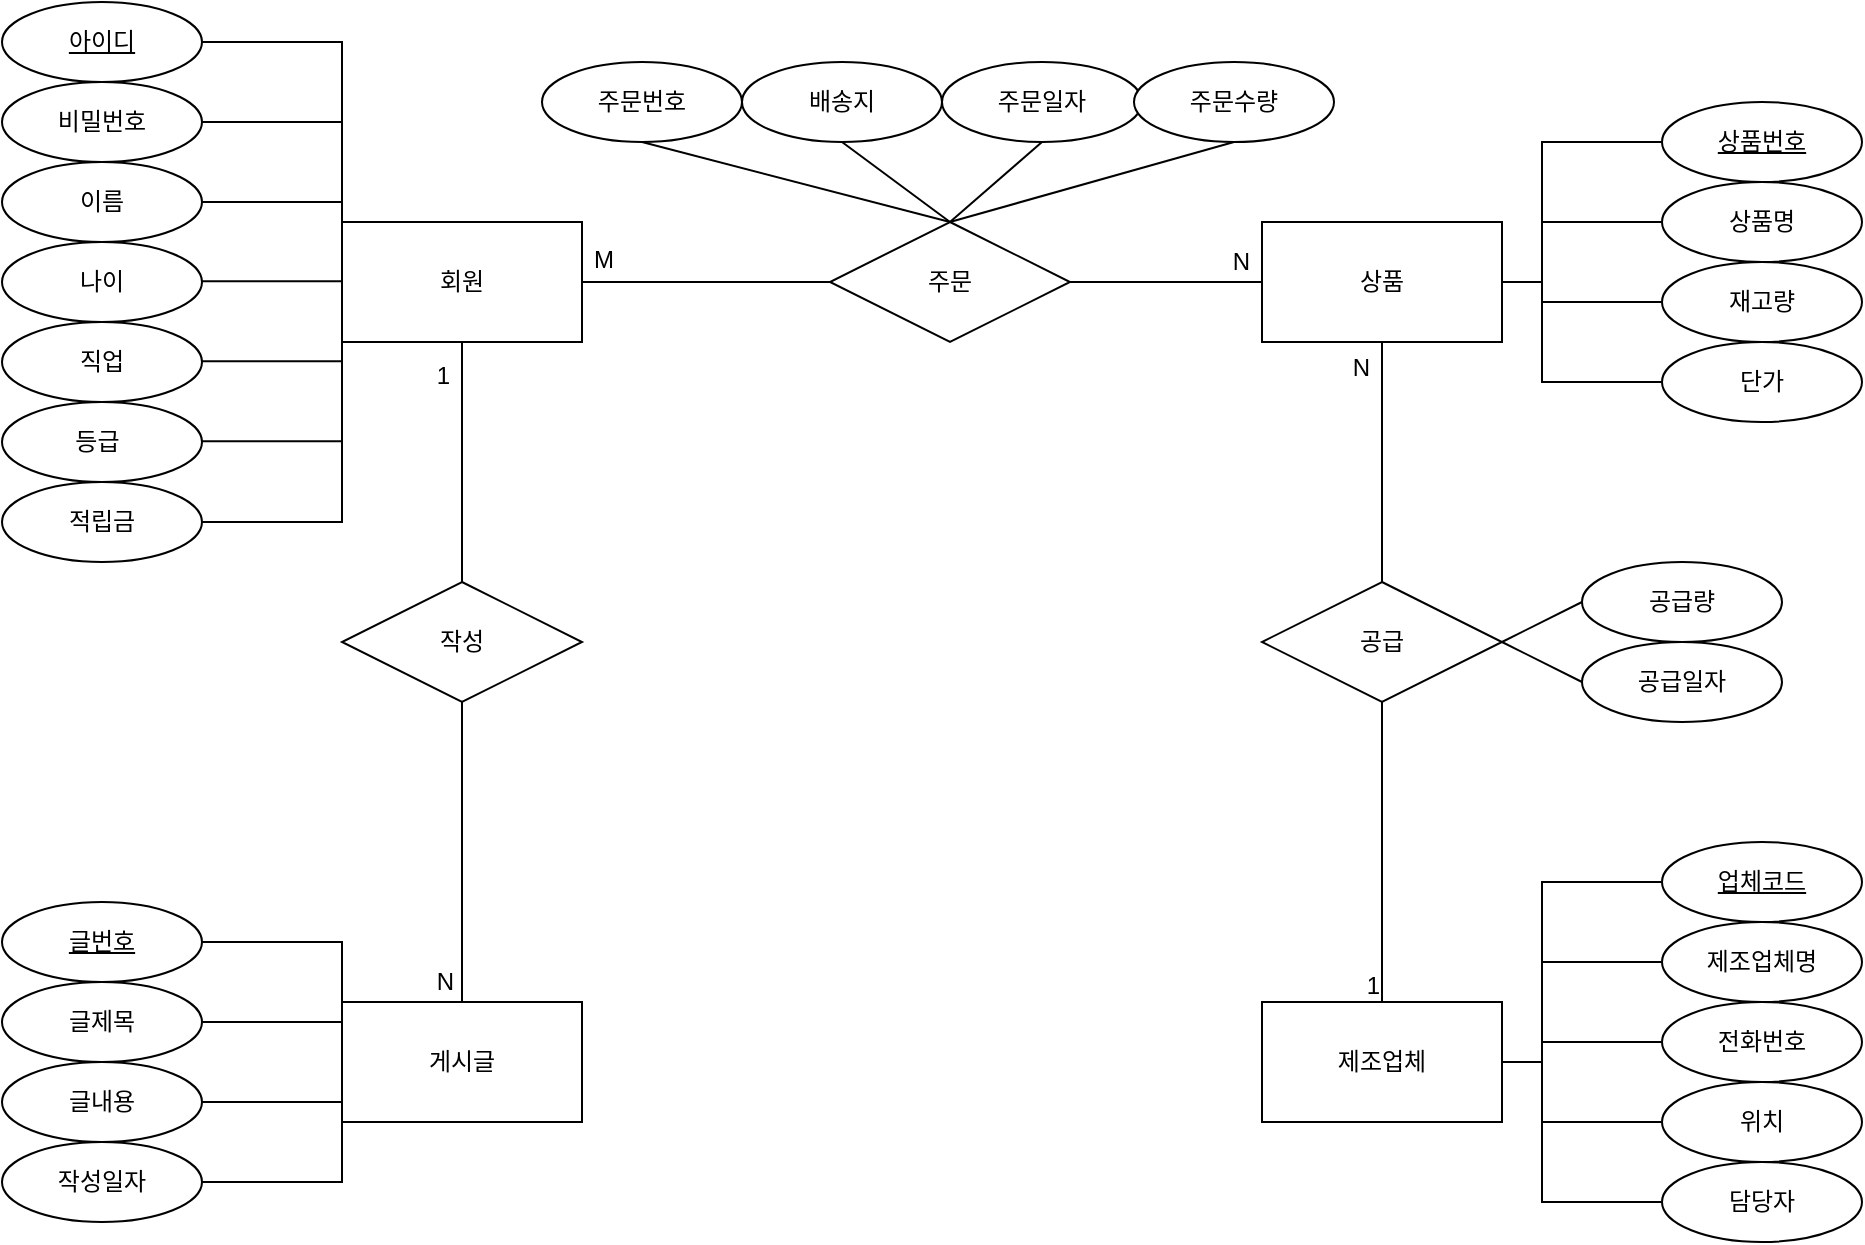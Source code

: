 <mxfile version="23.0.2" type="github" pages="3">
  <diagram name="ERD" id="HfNXO7sj9IUsSprqC-8Q">
    <mxGraphModel dx="1707" dy="783" grid="1" gridSize="10" guides="1" tooltips="1" connect="1" arrows="1" fold="1" page="1" pageScale="1" pageWidth="827" pageHeight="1169" math="0" shadow="0">
      <root>
        <mxCell id="0" />
        <mxCell id="1" parent="0" />
        <mxCell id="GrIlEz0bEKMMuvdNnELx-37" value="제조업체" style="rounded=0;whiteSpace=wrap;html=1;" vertex="1" parent="1">
          <mxGeometry x="520" y="590" width="120" height="60" as="geometry" />
        </mxCell>
        <mxCell id="GrIlEz0bEKMMuvdNnELx-38" value="업체코드" style="ellipse;whiteSpace=wrap;html=1;align=center;fontStyle=4;" vertex="1" parent="1">
          <mxGeometry x="720" y="510" width="100" height="40" as="geometry" />
        </mxCell>
        <mxCell id="GrIlEz0bEKMMuvdNnELx-39" value="전화번호" style="ellipse;whiteSpace=wrap;html=1;align=center;" vertex="1" parent="1">
          <mxGeometry x="720" y="590" width="100" height="40" as="geometry" />
        </mxCell>
        <mxCell id="GrIlEz0bEKMMuvdNnELx-40" value="위치" style="ellipse;whiteSpace=wrap;html=1;align=center;" vertex="1" parent="1">
          <mxGeometry x="720" y="630" width="100" height="40" as="geometry" />
        </mxCell>
        <mxCell id="GrIlEz0bEKMMuvdNnELx-41" value="담당자" style="ellipse;whiteSpace=wrap;html=1;align=center;" vertex="1" parent="1">
          <mxGeometry x="720" y="670" width="100" height="40" as="geometry" />
        </mxCell>
        <mxCell id="GrIlEz0bEKMMuvdNnELx-42" value="" style="endArrow=none;html=1;rounded=0;entryX=1;entryY=0.5;entryDx=0;entryDy=0;exitX=0;exitY=0.5;exitDx=0;exitDy=0;" edge="1" parent="1" source="GrIlEz0bEKMMuvdNnELx-38" target="GrIlEz0bEKMMuvdNnELx-37">
          <mxGeometry relative="1" as="geometry">
            <mxPoint x="390" y="630" as="sourcePoint" />
            <mxPoint x="550" y="630" as="targetPoint" />
            <Array as="points">
              <mxPoint x="660" y="530" />
              <mxPoint x="660" y="620" />
            </Array>
          </mxGeometry>
        </mxCell>
        <mxCell id="GrIlEz0bEKMMuvdNnELx-43" value="" style="endArrow=none;html=1;rounded=0;entryX=1;entryY=0.5;entryDx=0;entryDy=0;exitX=0;exitY=0.5;exitDx=0;exitDy=0;" edge="1" parent="1" target="GrIlEz0bEKMMuvdNnELx-37">
          <mxGeometry relative="1" as="geometry">
            <mxPoint x="720" y="570" as="sourcePoint" />
            <mxPoint x="640" y="600" as="targetPoint" />
            <Array as="points">
              <mxPoint x="660" y="570" />
              <mxPoint x="660" y="620" />
            </Array>
          </mxGeometry>
        </mxCell>
        <mxCell id="GrIlEz0bEKMMuvdNnELx-44" value="" style="endArrow=none;html=1;rounded=0;entryX=1;entryY=0.5;entryDx=0;entryDy=0;exitX=0;exitY=0.5;exitDx=0;exitDy=0;" edge="1" parent="1" source="GrIlEz0bEKMMuvdNnELx-40" target="GrIlEz0bEKMMuvdNnELx-37">
          <mxGeometry relative="1" as="geometry">
            <mxPoint x="730" y="620" as="sourcePoint" />
            <mxPoint x="650" y="650" as="targetPoint" />
            <Array as="points">
              <mxPoint x="710" y="650" />
              <mxPoint x="660" y="650" />
              <mxPoint x="660" y="620" />
            </Array>
          </mxGeometry>
        </mxCell>
        <mxCell id="GrIlEz0bEKMMuvdNnELx-46" value="게시글" style="rounded=0;whiteSpace=wrap;html=1;" vertex="1" parent="1">
          <mxGeometry x="60" y="590" width="120" height="60" as="geometry" />
        </mxCell>
        <mxCell id="GrIlEz0bEKMMuvdNnELx-47" value="글번호" style="ellipse;whiteSpace=wrap;html=1;align=center;fontStyle=4;" vertex="1" parent="1">
          <mxGeometry x="-110" y="540" width="100" height="40" as="geometry" />
        </mxCell>
        <mxCell id="GrIlEz0bEKMMuvdNnELx-48" value="글제목" style="ellipse;whiteSpace=wrap;html=1;align=center;" vertex="1" parent="1">
          <mxGeometry x="-110" y="580" width="100" height="40" as="geometry" />
        </mxCell>
        <mxCell id="GrIlEz0bEKMMuvdNnELx-49" value="글내용" style="ellipse;whiteSpace=wrap;html=1;align=center;" vertex="1" parent="1">
          <mxGeometry x="-110" y="620" width="100" height="40" as="geometry" />
        </mxCell>
        <mxCell id="GrIlEz0bEKMMuvdNnELx-50" value="작성일자" style="ellipse;whiteSpace=wrap;html=1;align=center;" vertex="1" parent="1">
          <mxGeometry x="-110" y="660" width="100" height="40" as="geometry" />
        </mxCell>
        <mxCell id="GrIlEz0bEKMMuvdNnELx-55" value="" style="endArrow=none;html=1;rounded=0;entryX=0;entryY=0.5;entryDx=0;entryDy=0;" edge="1" parent="1" target="GrIlEz0bEKMMuvdNnELx-46">
          <mxGeometry relative="1" as="geometry">
            <mxPoint x="-10" y="560" as="sourcePoint" />
            <mxPoint x="150" y="560" as="targetPoint" />
            <Array as="points">
              <mxPoint x="60" y="560" />
            </Array>
          </mxGeometry>
        </mxCell>
        <mxCell id="GrIlEz0bEKMMuvdNnELx-56" value="" style="line;strokeWidth=1;rotatable=0;dashed=0;labelPosition=right;align=left;verticalAlign=middle;spacingTop=0;spacingLeft=6;points=[];portConstraint=eastwest;" vertex="1" parent="1">
          <mxGeometry x="-10" y="595" width="70" height="10" as="geometry" />
        </mxCell>
        <mxCell id="GrIlEz0bEKMMuvdNnELx-58" value="" style="endArrow=none;html=1;rounded=0;exitX=1;exitY=0.5;exitDx=0;exitDy=0;" edge="1" parent="1" source="GrIlEz0bEKMMuvdNnELx-49">
          <mxGeometry relative="1" as="geometry">
            <mxPoint x="370" y="500" as="sourcePoint" />
            <mxPoint x="60" y="640" as="targetPoint" />
          </mxGeometry>
        </mxCell>
        <mxCell id="GrIlEz0bEKMMuvdNnELx-59" value="" style="endArrow=none;html=1;rounded=0;entryX=0;entryY=0.5;entryDx=0;entryDy=0;" edge="1" parent="1" target="GrIlEz0bEKMMuvdNnELx-46">
          <mxGeometry relative="1" as="geometry">
            <mxPoint x="-10" y="680" as="sourcePoint" />
            <mxPoint x="60" y="740" as="targetPoint" />
            <Array as="points">
              <mxPoint x="60" y="680" />
            </Array>
          </mxGeometry>
        </mxCell>
        <mxCell id="GrIlEz0bEKMMuvdNnELx-60" value="제조업체명" style="ellipse;whiteSpace=wrap;html=1;align=center;" vertex="1" parent="1">
          <mxGeometry x="720" y="550" width="100" height="40" as="geometry" />
        </mxCell>
        <mxCell id="GrIlEz0bEKMMuvdNnELx-62" value="" style="endArrow=none;html=1;rounded=0;exitX=0;exitY=0.5;exitDx=0;exitDy=0;" edge="1" parent="1" source="GrIlEz0bEKMMuvdNnELx-41">
          <mxGeometry relative="1" as="geometry">
            <mxPoint x="730" y="540" as="sourcePoint" />
            <mxPoint x="660" y="650" as="targetPoint" />
            <Array as="points">
              <mxPoint x="660" y="690" />
              <mxPoint x="660" y="680" />
              <mxPoint x="660" y="650" />
            </Array>
          </mxGeometry>
        </mxCell>
        <mxCell id="GrIlEz0bEKMMuvdNnELx-63" value="" style="endArrow=none;html=1;rounded=0;" edge="1" parent="1">
          <mxGeometry relative="1" as="geometry">
            <mxPoint x="660" y="610" as="sourcePoint" />
            <mxPoint x="720" y="610" as="targetPoint" />
          </mxGeometry>
        </mxCell>
        <mxCell id="GrIlEz0bEKMMuvdNnELx-69" value="공급" style="shape=rhombus;perimeter=rhombusPerimeter;whiteSpace=wrap;html=1;align=center;container=0;" vertex="1" parent="1">
          <mxGeometry x="520" y="380" width="120" height="60" as="geometry" />
        </mxCell>
        <mxCell id="GrIlEz0bEKMMuvdNnELx-70" value="" style="endArrow=none;html=1;rounded=0;entryX=0.5;entryY=1;entryDx=0;entryDy=0;exitX=0.5;exitY=0;exitDx=0;exitDy=0;" edge="1" parent="1" source="GrIlEz0bEKMMuvdNnELx-69" target="GrIlEz0bEKMMuvdNnELx-2">
          <mxGeometry relative="1" as="geometry">
            <mxPoint x="550" y="320" as="sourcePoint" />
            <mxPoint x="520" y="410" as="targetPoint" />
          </mxGeometry>
        </mxCell>
        <mxCell id="GrIlEz0bEKMMuvdNnELx-71" value="N" style="resizable=0;html=1;whiteSpace=wrap;align=right;verticalAlign=bottom;" connectable="0" vertex="1" parent="GrIlEz0bEKMMuvdNnELx-70">
          <mxGeometry x="1" relative="1" as="geometry">
            <mxPoint x="-5" y="21" as="offset" />
          </mxGeometry>
        </mxCell>
        <mxCell id="GrIlEz0bEKMMuvdNnELx-72" value="" style="endArrow=none;html=1;rounded=0;entryX=0.5;entryY=0;entryDx=0;entryDy=0;exitX=0.5;exitY=1;exitDx=0;exitDy=0;" edge="1" parent="1" source="GrIlEz0bEKMMuvdNnELx-69" target="GrIlEz0bEKMMuvdNnELx-37">
          <mxGeometry relative="1" as="geometry">
            <mxPoint x="580" y="470" as="sourcePoint" />
            <mxPoint x="580" y="510" as="targetPoint" />
          </mxGeometry>
        </mxCell>
        <mxCell id="GrIlEz0bEKMMuvdNnELx-73" value="1" style="resizable=0;html=1;whiteSpace=wrap;align=right;verticalAlign=bottom;" connectable="0" vertex="1" parent="GrIlEz0bEKMMuvdNnELx-72">
          <mxGeometry x="1" relative="1" as="geometry" />
        </mxCell>
        <mxCell id="GrIlEz0bEKMMuvdNnELx-76" value="" style="endArrow=none;html=1;rounded=0;entryX=0;entryY=0.5;entryDx=0;entryDy=0;exitX=1;exitY=0.5;exitDx=0;exitDy=0;" edge="1" parent="1" source="GrIlEz0bEKMMuvdNnELx-69" target="GrIlEz0bEKMMuvdNnELx-74">
          <mxGeometry relative="1" as="geometry">
            <mxPoint x="350" y="330" as="sourcePoint" />
            <mxPoint x="510" y="330" as="targetPoint" />
          </mxGeometry>
        </mxCell>
        <mxCell id="GrIlEz0bEKMMuvdNnELx-77" value="" style="endArrow=none;html=1;rounded=0;entryX=0;entryY=0.5;entryDx=0;entryDy=0;exitX=1;exitY=0.5;exitDx=0;exitDy=0;" edge="1" parent="1" source="GrIlEz0bEKMMuvdNnELx-69" target="GrIlEz0bEKMMuvdNnELx-75">
          <mxGeometry relative="1" as="geometry">
            <mxPoint x="640" y="380" as="sourcePoint" />
            <mxPoint x="680" y="370" as="targetPoint" />
          </mxGeometry>
        </mxCell>
        <mxCell id="GrIlEz0bEKMMuvdNnELx-1" value="회원" style="rounded=0;whiteSpace=wrap;html=1;" vertex="1" parent="1">
          <mxGeometry x="60" y="200" width="120" height="60" as="geometry" />
        </mxCell>
        <mxCell id="GrIlEz0bEKMMuvdNnELx-2" value="상품" style="rounded=0;whiteSpace=wrap;html=1;" vertex="1" parent="1">
          <mxGeometry x="520" y="200" width="120" height="60" as="geometry" />
        </mxCell>
        <mxCell id="GrIlEz0bEKMMuvdNnELx-4" value="비밀번호" style="ellipse;whiteSpace=wrap;html=1;align=center;" vertex="1" parent="1">
          <mxGeometry x="-110" y="130" width="100" height="40" as="geometry" />
        </mxCell>
        <mxCell id="GrIlEz0bEKMMuvdNnELx-7" value="아이디" style="ellipse;whiteSpace=wrap;html=1;align=center;fontStyle=4;" vertex="1" parent="1">
          <mxGeometry x="-110" y="90" width="100" height="40" as="geometry" />
        </mxCell>
        <mxCell id="GrIlEz0bEKMMuvdNnELx-8" value="이름" style="ellipse;whiteSpace=wrap;html=1;align=center;" vertex="1" parent="1">
          <mxGeometry x="-110" y="170" width="100" height="40" as="geometry" />
        </mxCell>
        <mxCell id="GrIlEz0bEKMMuvdNnELx-9" value="직업" style="ellipse;whiteSpace=wrap;html=1;align=center;" vertex="1" parent="1">
          <mxGeometry x="-110" y="250" width="100" height="40" as="geometry" />
        </mxCell>
        <mxCell id="GrIlEz0bEKMMuvdNnELx-10" value="나이" style="ellipse;whiteSpace=wrap;html=1;align=center;" vertex="1" parent="1">
          <mxGeometry x="-110" y="210" width="100" height="40" as="geometry" />
        </mxCell>
        <mxCell id="GrIlEz0bEKMMuvdNnELx-11" value="등급&lt;span style=&quot;white-space: pre;&quot;&gt;&#x9;&lt;/span&gt;" style="ellipse;whiteSpace=wrap;html=1;align=center;" vertex="1" parent="1">
          <mxGeometry x="-110" y="290" width="100" height="40" as="geometry" />
        </mxCell>
        <mxCell id="GrIlEz0bEKMMuvdNnELx-12" value="적립금" style="ellipse;whiteSpace=wrap;html=1;align=center;" vertex="1" parent="1">
          <mxGeometry x="-110" y="330" width="100" height="40" as="geometry" />
        </mxCell>
        <mxCell id="GrIlEz0bEKMMuvdNnELx-13" value="상품번호" style="ellipse;whiteSpace=wrap;html=1;align=center;fontStyle=4;" vertex="1" parent="1">
          <mxGeometry x="720" y="140" width="100" height="40" as="geometry" />
        </mxCell>
        <mxCell id="GrIlEz0bEKMMuvdNnELx-14" value="상품명" style="ellipse;whiteSpace=wrap;html=1;align=center;" vertex="1" parent="1">
          <mxGeometry x="720" y="180" width="100" height="40" as="geometry" />
        </mxCell>
        <mxCell id="GrIlEz0bEKMMuvdNnELx-15" value="재고량" style="ellipse;whiteSpace=wrap;html=1;align=center;" vertex="1" parent="1">
          <mxGeometry x="720" y="220" width="100" height="40" as="geometry" />
        </mxCell>
        <mxCell id="GrIlEz0bEKMMuvdNnELx-16" value="단가" style="ellipse;whiteSpace=wrap;html=1;align=center;" vertex="1" parent="1">
          <mxGeometry x="720" y="260" width="100" height="40" as="geometry" />
        </mxCell>
        <mxCell id="GrIlEz0bEKMMuvdNnELx-18" value="" style="endArrow=none;html=1;rounded=0;entryX=1;entryY=0.5;entryDx=0;entryDy=0;exitX=0;exitY=0.5;exitDx=0;exitDy=0;" edge="1" parent="1" source="GrIlEz0bEKMMuvdNnELx-13" target="GrIlEz0bEKMMuvdNnELx-2">
          <mxGeometry relative="1" as="geometry">
            <mxPoint x="390" y="220" as="sourcePoint" />
            <mxPoint x="550" y="220" as="targetPoint" />
            <Array as="points">
              <mxPoint x="660" y="160" />
              <mxPoint x="660" y="230" />
            </Array>
          </mxGeometry>
        </mxCell>
        <mxCell id="GrIlEz0bEKMMuvdNnELx-19" value="" style="endArrow=none;html=1;rounded=0;entryX=1;entryY=0.5;entryDx=0;entryDy=0;exitX=0;exitY=0.5;exitDx=0;exitDy=0;" edge="1" parent="1" source="GrIlEz0bEKMMuvdNnELx-14" target="GrIlEz0bEKMMuvdNnELx-2">
          <mxGeometry relative="1" as="geometry">
            <mxPoint x="730" y="170" as="sourcePoint" />
            <mxPoint x="650" y="240" as="targetPoint" />
            <Array as="points">
              <mxPoint x="660" y="200" />
              <mxPoint x="660" y="230" />
            </Array>
          </mxGeometry>
        </mxCell>
        <mxCell id="GrIlEz0bEKMMuvdNnELx-20" value="" style="endArrow=none;html=1;rounded=0;entryX=1;entryY=0.5;entryDx=0;entryDy=0;exitX=0;exitY=0.5;exitDx=0;exitDy=0;" edge="1" parent="1" source="GrIlEz0bEKMMuvdNnELx-15" target="GrIlEz0bEKMMuvdNnELx-2">
          <mxGeometry relative="1" as="geometry">
            <mxPoint x="730" y="210" as="sourcePoint" />
            <mxPoint x="650" y="240" as="targetPoint" />
            <Array as="points">
              <mxPoint x="710" y="240" />
              <mxPoint x="660" y="240" />
              <mxPoint x="660" y="230" />
            </Array>
          </mxGeometry>
        </mxCell>
        <mxCell id="GrIlEz0bEKMMuvdNnELx-21" value="" style="endArrow=none;html=1;rounded=0;exitX=0;exitY=0.5;exitDx=0;exitDy=0;" edge="1" parent="1" source="GrIlEz0bEKMMuvdNnELx-16">
          <mxGeometry relative="1" as="geometry">
            <mxPoint x="730" y="210" as="sourcePoint" />
            <mxPoint x="640" y="230" as="targetPoint" />
            <Array as="points">
              <mxPoint x="660" y="280" />
              <mxPoint x="660" y="230" />
            </Array>
          </mxGeometry>
        </mxCell>
        <mxCell id="GrIlEz0bEKMMuvdNnELx-22" value="" style="endArrow=none;html=1;rounded=0;exitX=1;exitY=0.5;exitDx=0;exitDy=0;entryX=0;entryY=0.5;entryDx=0;entryDy=0;" edge="1" parent="1" source="GrIlEz0bEKMMuvdNnELx-7" target="GrIlEz0bEKMMuvdNnELx-1">
          <mxGeometry relative="1" as="geometry">
            <mxPoint x="20" y="120" as="sourcePoint" />
            <mxPoint x="180" y="120" as="targetPoint" />
            <Array as="points">
              <mxPoint x="60" y="110" />
            </Array>
          </mxGeometry>
        </mxCell>
        <mxCell id="GrIlEz0bEKMMuvdNnELx-25" value="" style="endArrow=none;html=1;rounded=0;exitX=1;exitY=0.5;exitDx=0;exitDy=0;entryX=0;entryY=0.5;entryDx=0;entryDy=0;" edge="1" parent="1" source="GrIlEz0bEKMMuvdNnELx-12" target="GrIlEz0bEKMMuvdNnELx-1">
          <mxGeometry relative="1" as="geometry">
            <mxPoint y="160" as="sourcePoint" />
            <mxPoint x="70" y="240" as="targetPoint" />
            <Array as="points">
              <mxPoint x="60" y="350" />
            </Array>
          </mxGeometry>
        </mxCell>
        <mxCell id="GrIlEz0bEKMMuvdNnELx-27" value="" style="endArrow=none;html=1;rounded=0;exitX=1;exitY=0.5;exitDx=0;exitDy=0;" edge="1" parent="1" source="GrIlEz0bEKMMuvdNnELx-4">
          <mxGeometry relative="1" as="geometry">
            <mxPoint x="350" y="310" as="sourcePoint" />
            <mxPoint x="60" y="150" as="targetPoint" />
          </mxGeometry>
        </mxCell>
        <mxCell id="GrIlEz0bEKMMuvdNnELx-28" value="" style="endArrow=none;html=1;rounded=0;exitX=1;exitY=0.5;exitDx=0;exitDy=0;" edge="1" parent="1" source="GrIlEz0bEKMMuvdNnELx-8">
          <mxGeometry relative="1" as="geometry">
            <mxPoint y="189.58" as="sourcePoint" />
            <mxPoint x="60" y="190" as="targetPoint" />
          </mxGeometry>
        </mxCell>
        <mxCell id="GrIlEz0bEKMMuvdNnELx-29" value="" style="endArrow=none;html=1;rounded=0;exitX=1;exitY=0.5;exitDx=0;exitDy=0;" edge="1" parent="1">
          <mxGeometry relative="1" as="geometry">
            <mxPoint x="-10" y="229.58" as="sourcePoint" />
            <mxPoint x="60" y="229.58" as="targetPoint" />
          </mxGeometry>
        </mxCell>
        <mxCell id="GrIlEz0bEKMMuvdNnELx-30" value="" style="endArrow=none;html=1;rounded=0;exitX=1;exitY=0.5;exitDx=0;exitDy=0;" edge="1" parent="1">
          <mxGeometry relative="1" as="geometry">
            <mxPoint x="-10" y="269.58" as="sourcePoint" />
            <mxPoint x="60" y="269.58" as="targetPoint" />
          </mxGeometry>
        </mxCell>
        <mxCell id="GrIlEz0bEKMMuvdNnELx-31" value="" style="endArrow=none;html=1;rounded=0;exitX=1;exitY=0.5;exitDx=0;exitDy=0;" edge="1" parent="1">
          <mxGeometry relative="1" as="geometry">
            <mxPoint x="-10" y="309.58" as="sourcePoint" />
            <mxPoint x="60" y="309.58" as="targetPoint" />
          </mxGeometry>
        </mxCell>
        <mxCell id="GrIlEz0bEKMMuvdNnELx-65" value="" style="endArrow=none;html=1;rounded=0;exitX=1;exitY=0.5;exitDx=0;exitDy=0;entryX=0;entryY=0.5;entryDx=0;entryDy=0;" edge="1" parent="1" source="GrIlEz0bEKMMuvdNnELx-1" target="GrIlEz0bEKMMuvdNnELx-2">
          <mxGeometry relative="1" as="geometry">
            <mxPoint x="290" y="310" as="sourcePoint" />
            <mxPoint x="450" y="310" as="targetPoint" />
          </mxGeometry>
        </mxCell>
        <mxCell id="GrIlEz0bEKMMuvdNnELx-66" value="M" style="resizable=0;html=1;whiteSpace=wrap;align=left;verticalAlign=bottom;" connectable="0" vertex="1" parent="GrIlEz0bEKMMuvdNnELx-65">
          <mxGeometry x="-1" relative="1" as="geometry">
            <mxPoint x="4" y="-3" as="offset" />
          </mxGeometry>
        </mxCell>
        <mxCell id="GrIlEz0bEKMMuvdNnELx-67" value="N" style="resizable=0;html=1;whiteSpace=wrap;align=right;verticalAlign=bottom;" connectable="0" vertex="1" parent="GrIlEz0bEKMMuvdNnELx-65">
          <mxGeometry x="1" relative="1" as="geometry">
            <mxPoint x="-5" y="-2" as="offset" />
          </mxGeometry>
        </mxCell>
        <mxCell id="GrIlEz0bEKMMuvdNnELx-64" value="주문" style="shape=rhombus;perimeter=rhombusPerimeter;whiteSpace=wrap;html=1;align=center;container=0;" vertex="1" parent="1">
          <mxGeometry x="304" y="200" width="120" height="60" as="geometry" />
        </mxCell>
        <mxCell id="GrIlEz0bEKMMuvdNnELx-74" value="공급량" style="ellipse;whiteSpace=wrap;html=1;align=center;" vertex="1" parent="1">
          <mxGeometry x="680" y="370" width="100" height="40" as="geometry" />
        </mxCell>
        <mxCell id="GrIlEz0bEKMMuvdNnELx-75" value="공급일자" style="ellipse;whiteSpace=wrap;html=1;align=center;" vertex="1" parent="1">
          <mxGeometry x="680" y="410" width="100" height="40" as="geometry" />
        </mxCell>
        <mxCell id="GrIlEz0bEKMMuvdNnELx-78" value="주문번호" style="ellipse;whiteSpace=wrap;html=1;align=center;" vertex="1" parent="1">
          <mxGeometry x="160" y="120" width="100" height="40" as="geometry" />
        </mxCell>
        <mxCell id="GrIlEz0bEKMMuvdNnELx-79" value="배송지" style="ellipse;whiteSpace=wrap;html=1;align=center;" vertex="1" parent="1">
          <mxGeometry x="260" y="120" width="100" height="40" as="geometry" />
        </mxCell>
        <mxCell id="GrIlEz0bEKMMuvdNnELx-80" value="주문일자" style="ellipse;whiteSpace=wrap;html=1;align=center;" vertex="1" parent="1">
          <mxGeometry x="360" y="120" width="100" height="40" as="geometry" />
        </mxCell>
        <mxCell id="GrIlEz0bEKMMuvdNnELx-81" value="주문수량" style="ellipse;whiteSpace=wrap;html=1;align=center;" vertex="1" parent="1">
          <mxGeometry x="456" y="120" width="100" height="40" as="geometry" />
        </mxCell>
        <mxCell id="GrIlEz0bEKMMuvdNnELx-82" value="" style="endArrow=none;html=1;rounded=0;entryX=0.5;entryY=1;entryDx=0;entryDy=0;exitX=0.5;exitY=0;exitDx=0;exitDy=0;" edge="1" parent="1" source="GrIlEz0bEKMMuvdNnELx-64" target="GrIlEz0bEKMMuvdNnELx-78">
          <mxGeometry relative="1" as="geometry">
            <mxPoint y="330" as="sourcePoint" />
            <mxPoint x="160" y="330" as="targetPoint" />
          </mxGeometry>
        </mxCell>
        <mxCell id="GrIlEz0bEKMMuvdNnELx-119" value="" style="endArrow=none;html=1;rounded=0;entryX=0.5;entryY=1;entryDx=0;entryDy=0;exitX=0.5;exitY=0;exitDx=0;exitDy=0;" edge="1" parent="1" source="GrIlEz0bEKMMuvdNnELx-64" target="GrIlEz0bEKMMuvdNnELx-79">
          <mxGeometry relative="1" as="geometry">
            <mxPoint x="374" y="210" as="sourcePoint" />
            <mxPoint x="220" y="170" as="targetPoint" />
          </mxGeometry>
        </mxCell>
        <mxCell id="GrIlEz0bEKMMuvdNnELx-120" value="" style="endArrow=none;html=1;rounded=0;entryX=0.5;entryY=1;entryDx=0;entryDy=0;exitX=0.5;exitY=0;exitDx=0;exitDy=0;" edge="1" parent="1" source="GrIlEz0bEKMMuvdNnELx-64" target="GrIlEz0bEKMMuvdNnELx-80">
          <mxGeometry relative="1" as="geometry">
            <mxPoint x="374" y="210" as="sourcePoint" />
            <mxPoint x="320" y="170" as="targetPoint" />
          </mxGeometry>
        </mxCell>
        <mxCell id="GrIlEz0bEKMMuvdNnELx-121" value="" style="endArrow=none;html=1;rounded=0;entryX=0.5;entryY=1;entryDx=0;entryDy=0;exitX=0.5;exitY=0;exitDx=0;exitDy=0;" edge="1" parent="1" source="GrIlEz0bEKMMuvdNnELx-64" target="GrIlEz0bEKMMuvdNnELx-81">
          <mxGeometry relative="1" as="geometry">
            <mxPoint x="360" y="200" as="sourcePoint" />
            <mxPoint x="420" y="170" as="targetPoint" />
          </mxGeometry>
        </mxCell>
        <mxCell id="GrIlEz0bEKMMuvdNnELx-122" value="" style="endArrow=none;html=1;rounded=0;exitX=0.5;exitY=1;exitDx=0;exitDy=0;entryX=0.5;entryY=0;entryDx=0;entryDy=0;" edge="1" parent="1" source="GrIlEz0bEKMMuvdNnELx-1" target="GrIlEz0bEKMMuvdNnELx-126">
          <mxGeometry relative="1" as="geometry">
            <mxPoint x="50" y="450" as="sourcePoint" />
            <mxPoint x="100" y="340" as="targetPoint" />
          </mxGeometry>
        </mxCell>
        <mxCell id="GrIlEz0bEKMMuvdNnELx-123" value="1" style="resizable=0;html=1;whiteSpace=wrap;align=right;verticalAlign=bottom;" connectable="0" vertex="1" parent="GrIlEz0bEKMMuvdNnELx-122">
          <mxGeometry x="1" relative="1" as="geometry">
            <mxPoint x="-5" y="-95" as="offset" />
          </mxGeometry>
        </mxCell>
        <mxCell id="GrIlEz0bEKMMuvdNnELx-124" value="" style="endArrow=none;html=1;rounded=0;entryX=0.5;entryY=0;entryDx=0;entryDy=0;exitX=0.5;exitY=1;exitDx=0;exitDy=0;" edge="1" parent="1" source="GrIlEz0bEKMMuvdNnELx-126" target="GrIlEz0bEKMMuvdNnELx-46">
          <mxGeometry relative="1" as="geometry">
            <mxPoint x="120" y="450" as="sourcePoint" />
            <mxPoint x="210" y="450" as="targetPoint" />
          </mxGeometry>
        </mxCell>
        <mxCell id="GrIlEz0bEKMMuvdNnELx-125" value="N" style="resizable=0;html=1;whiteSpace=wrap;align=right;verticalAlign=bottom;" connectable="0" vertex="1" parent="GrIlEz0bEKMMuvdNnELx-124">
          <mxGeometry x="1" relative="1" as="geometry">
            <mxPoint x="-3" y="-2" as="offset" />
          </mxGeometry>
        </mxCell>
        <mxCell id="GrIlEz0bEKMMuvdNnELx-126" value="작성" style="shape=rhombus;perimeter=rhombusPerimeter;whiteSpace=wrap;html=1;align=center;" vertex="1" parent="1">
          <mxGeometry x="60" y="380" width="120" height="60" as="geometry" />
        </mxCell>
      </root>
    </mxGraphModel>
  </diagram>
  <diagram id="-Y9Z3nT6BnnGjHL7kQAt" name="릴레이션">
    <mxGraphModel dx="880" dy="783" grid="1" gridSize="10" guides="1" tooltips="1" connect="1" arrows="1" fold="1" page="1" pageScale="1" pageWidth="827" pageHeight="1169" math="0" shadow="0">
      <root>
        <mxCell id="0" />
        <mxCell id="1" parent="0" />
        <mxCell id="EKLIfPfS450H64RHVQGp-1" value="회원" style="shape=table;startSize=30;container=1;collapsible=1;childLayout=tableLayout;fixedRows=1;rowLines=0;fontStyle=1;align=center;resizeLast=1;html=1;whiteSpace=wrap;" vertex="1" parent="1">
          <mxGeometry x="40" y="80" width="180" height="240" as="geometry" />
        </mxCell>
        <mxCell id="EKLIfPfS450H64RHVQGp-2" value="" style="shape=tableRow;horizontal=0;startSize=0;swimlaneHead=0;swimlaneBody=0;fillColor=none;collapsible=0;dropTarget=0;points=[[0,0.5],[1,0.5]];portConstraint=eastwest;top=0;left=0;right=0;bottom=0;html=1;" vertex="1" parent="EKLIfPfS450H64RHVQGp-1">
          <mxGeometry y="30" width="180" height="30" as="geometry" />
        </mxCell>
        <mxCell id="EKLIfPfS450H64RHVQGp-3" value="PK" style="shape=partialRectangle;connectable=0;fillColor=none;top=0;left=0;bottom=0;right=0;fontStyle=1;overflow=hidden;html=1;whiteSpace=wrap;" vertex="1" parent="EKLIfPfS450H64RHVQGp-2">
          <mxGeometry width="60" height="30" as="geometry">
            <mxRectangle width="60" height="30" as="alternateBounds" />
          </mxGeometry>
        </mxCell>
        <mxCell id="EKLIfPfS450H64RHVQGp-4" value="아이디" style="shape=partialRectangle;connectable=0;fillColor=none;top=0;left=0;bottom=0;right=0;align=left;spacingLeft=6;fontStyle=5;overflow=hidden;html=1;whiteSpace=wrap;" vertex="1" parent="EKLIfPfS450H64RHVQGp-2">
          <mxGeometry x="60" width="120" height="30" as="geometry">
            <mxRectangle width="120" height="30" as="alternateBounds" />
          </mxGeometry>
        </mxCell>
        <mxCell id="EKLIfPfS450H64RHVQGp-39" value="" style="shape=tableRow;horizontal=0;startSize=0;swimlaneHead=0;swimlaneBody=0;fillColor=none;collapsible=0;dropTarget=0;points=[[0,0.5],[1,0.5]];portConstraint=eastwest;top=0;left=0;right=0;bottom=0;html=1;" vertex="1" parent="EKLIfPfS450H64RHVQGp-1">
          <mxGeometry y="60" width="180" height="30" as="geometry" />
        </mxCell>
        <mxCell id="EKLIfPfS450H64RHVQGp-40" value="" style="shape=partialRectangle;connectable=0;fillColor=none;top=0;left=0;bottom=0;right=0;editable=1;overflow=hidden;html=1;whiteSpace=wrap;" vertex="1" parent="EKLIfPfS450H64RHVQGp-39">
          <mxGeometry width="60" height="30" as="geometry">
            <mxRectangle width="60" height="30" as="alternateBounds" />
          </mxGeometry>
        </mxCell>
        <mxCell id="EKLIfPfS450H64RHVQGp-41" value="비밀번호&lt;span style=&quot;white-space: pre;&quot;&gt;&#x9;&lt;span style=&quot;white-space: pre;&quot;&gt;&#x9;&lt;span style=&quot;white-space: pre;&quot;&gt;&#x9;&lt;/span&gt;&lt;/span&gt;&lt;br/&gt;&lt;/span&gt;" style="shape=partialRectangle;connectable=0;fillColor=none;top=0;left=0;bottom=0;right=0;align=left;spacingLeft=6;overflow=hidden;html=1;whiteSpace=wrap;" vertex="1" parent="EKLIfPfS450H64RHVQGp-39">
          <mxGeometry x="60" width="120" height="30" as="geometry">
            <mxRectangle width="120" height="30" as="alternateBounds" />
          </mxGeometry>
        </mxCell>
        <mxCell id="EKLIfPfS450H64RHVQGp-11" value="" style="shape=tableRow;horizontal=0;startSize=0;swimlaneHead=0;swimlaneBody=0;fillColor=none;collapsible=0;dropTarget=0;points=[[0,0.5],[1,0.5]];portConstraint=eastwest;top=0;left=0;right=0;bottom=0;html=1;" vertex="1" parent="EKLIfPfS450H64RHVQGp-1">
          <mxGeometry y="90" width="180" height="30" as="geometry" />
        </mxCell>
        <mxCell id="EKLIfPfS450H64RHVQGp-12" value="" style="shape=partialRectangle;connectable=0;fillColor=none;top=0;left=0;bottom=0;right=0;editable=1;overflow=hidden;html=1;whiteSpace=wrap;" vertex="1" parent="EKLIfPfS450H64RHVQGp-11">
          <mxGeometry width="60" height="30" as="geometry">
            <mxRectangle width="60" height="30" as="alternateBounds" />
          </mxGeometry>
        </mxCell>
        <mxCell id="EKLIfPfS450H64RHVQGp-13" value="이름" style="shape=partialRectangle;connectable=0;fillColor=none;top=0;left=0;bottom=0;right=0;align=left;spacingLeft=6;overflow=hidden;html=1;whiteSpace=wrap;" vertex="1" parent="EKLIfPfS450H64RHVQGp-11">
          <mxGeometry x="60" width="120" height="30" as="geometry">
            <mxRectangle width="120" height="30" as="alternateBounds" />
          </mxGeometry>
        </mxCell>
        <mxCell id="EKLIfPfS450H64RHVQGp-14" value="" style="shape=tableRow;horizontal=0;startSize=0;swimlaneHead=0;swimlaneBody=0;fillColor=none;collapsible=0;dropTarget=0;points=[[0,0.5],[1,0.5]];portConstraint=eastwest;top=0;left=0;right=0;bottom=0;html=1;" vertex="1" parent="EKLIfPfS450H64RHVQGp-1">
          <mxGeometry y="120" width="180" height="30" as="geometry" />
        </mxCell>
        <mxCell id="EKLIfPfS450H64RHVQGp-15" value="" style="shape=partialRectangle;connectable=0;fillColor=none;top=0;left=0;bottom=0;right=0;editable=1;overflow=hidden;html=1;whiteSpace=wrap;" vertex="1" parent="EKLIfPfS450H64RHVQGp-14">
          <mxGeometry width="60" height="30" as="geometry">
            <mxRectangle width="60" height="30" as="alternateBounds" />
          </mxGeometry>
        </mxCell>
        <mxCell id="EKLIfPfS450H64RHVQGp-16" value="나이" style="shape=partialRectangle;connectable=0;fillColor=none;top=0;left=0;bottom=0;right=0;align=left;spacingLeft=6;overflow=hidden;html=1;whiteSpace=wrap;" vertex="1" parent="EKLIfPfS450H64RHVQGp-14">
          <mxGeometry x="60" width="120" height="30" as="geometry">
            <mxRectangle width="120" height="30" as="alternateBounds" />
          </mxGeometry>
        </mxCell>
        <mxCell id="EKLIfPfS450H64RHVQGp-17" value="" style="shape=tableRow;horizontal=0;startSize=0;swimlaneHead=0;swimlaneBody=0;fillColor=none;collapsible=0;dropTarget=0;points=[[0,0.5],[1,0.5]];portConstraint=eastwest;top=0;left=0;right=0;bottom=0;html=1;" vertex="1" parent="EKLIfPfS450H64RHVQGp-1">
          <mxGeometry y="150" width="180" height="30" as="geometry" />
        </mxCell>
        <mxCell id="EKLIfPfS450H64RHVQGp-18" value="" style="shape=partialRectangle;connectable=0;fillColor=none;top=0;left=0;bottom=0;right=0;editable=1;overflow=hidden;html=1;whiteSpace=wrap;" vertex="1" parent="EKLIfPfS450H64RHVQGp-17">
          <mxGeometry width="60" height="30" as="geometry">
            <mxRectangle width="60" height="30" as="alternateBounds" />
          </mxGeometry>
        </mxCell>
        <mxCell id="EKLIfPfS450H64RHVQGp-19" value="직업" style="shape=partialRectangle;connectable=0;fillColor=none;top=0;left=0;bottom=0;right=0;align=left;spacingLeft=6;overflow=hidden;html=1;whiteSpace=wrap;" vertex="1" parent="EKLIfPfS450H64RHVQGp-17">
          <mxGeometry x="60" width="120" height="30" as="geometry">
            <mxRectangle width="120" height="30" as="alternateBounds" />
          </mxGeometry>
        </mxCell>
        <mxCell id="EKLIfPfS450H64RHVQGp-20" value="" style="shape=tableRow;horizontal=0;startSize=0;swimlaneHead=0;swimlaneBody=0;fillColor=none;collapsible=0;dropTarget=0;points=[[0,0.5],[1,0.5]];portConstraint=eastwest;top=0;left=0;right=0;bottom=0;html=1;" vertex="1" parent="EKLIfPfS450H64RHVQGp-1">
          <mxGeometry y="180" width="180" height="30" as="geometry" />
        </mxCell>
        <mxCell id="EKLIfPfS450H64RHVQGp-21" value="" style="shape=partialRectangle;connectable=0;fillColor=none;top=0;left=0;bottom=0;right=0;editable=1;overflow=hidden;html=1;whiteSpace=wrap;" vertex="1" parent="EKLIfPfS450H64RHVQGp-20">
          <mxGeometry width="60" height="30" as="geometry">
            <mxRectangle width="60" height="30" as="alternateBounds" />
          </mxGeometry>
        </mxCell>
        <mxCell id="EKLIfPfS450H64RHVQGp-22" value="등급" style="shape=partialRectangle;connectable=0;fillColor=none;top=0;left=0;bottom=0;right=0;align=left;spacingLeft=6;overflow=hidden;html=1;whiteSpace=wrap;" vertex="1" parent="EKLIfPfS450H64RHVQGp-20">
          <mxGeometry x="60" width="120" height="30" as="geometry">
            <mxRectangle width="120" height="30" as="alternateBounds" />
          </mxGeometry>
        </mxCell>
        <mxCell id="EKLIfPfS450H64RHVQGp-23" value="" style="shape=tableRow;horizontal=0;startSize=0;swimlaneHead=0;swimlaneBody=0;fillColor=none;collapsible=0;dropTarget=0;points=[[0,0.5],[1,0.5]];portConstraint=eastwest;top=0;left=0;right=0;bottom=0;html=1;" vertex="1" parent="EKLIfPfS450H64RHVQGp-1">
          <mxGeometry y="210" width="180" height="30" as="geometry" />
        </mxCell>
        <mxCell id="EKLIfPfS450H64RHVQGp-24" value="" style="shape=partialRectangle;connectable=0;fillColor=none;top=0;left=0;bottom=0;right=0;editable=1;overflow=hidden;html=1;whiteSpace=wrap;" vertex="1" parent="EKLIfPfS450H64RHVQGp-23">
          <mxGeometry width="60" height="30" as="geometry">
            <mxRectangle width="60" height="30" as="alternateBounds" />
          </mxGeometry>
        </mxCell>
        <mxCell id="EKLIfPfS450H64RHVQGp-25" value="적립금" style="shape=partialRectangle;connectable=0;fillColor=none;top=0;left=0;bottom=0;right=0;align=left;spacingLeft=6;overflow=hidden;html=1;whiteSpace=wrap;" vertex="1" parent="EKLIfPfS450H64RHVQGp-23">
          <mxGeometry x="60" width="120" height="30" as="geometry">
            <mxRectangle width="120" height="30" as="alternateBounds" />
          </mxGeometry>
        </mxCell>
        <mxCell id="EKLIfPfS450H64RHVQGp-42" value="게시글" style="shape=table;startSize=30;container=1;collapsible=1;childLayout=tableLayout;fixedRows=1;rowLines=0;fontStyle=1;align=center;resizeLast=1;html=1;whiteSpace=wrap;" vertex="1" parent="1">
          <mxGeometry x="600" y="80" width="180" height="180" as="geometry" />
        </mxCell>
        <mxCell id="EKLIfPfS450H64RHVQGp-43" value="" style="shape=tableRow;horizontal=0;startSize=0;swimlaneHead=0;swimlaneBody=0;fillColor=none;collapsible=0;dropTarget=0;points=[[0,0.5],[1,0.5]];portConstraint=eastwest;top=0;left=0;right=0;bottom=0;html=1;" vertex="1" parent="EKLIfPfS450H64RHVQGp-42">
          <mxGeometry y="30" width="180" height="30" as="geometry" />
        </mxCell>
        <mxCell id="EKLIfPfS450H64RHVQGp-44" value="PK" style="shape=partialRectangle;connectable=0;fillColor=none;top=0;left=0;bottom=0;right=0;fontStyle=1;overflow=hidden;html=1;whiteSpace=wrap;" vertex="1" parent="EKLIfPfS450H64RHVQGp-43">
          <mxGeometry width="60" height="30" as="geometry">
            <mxRectangle width="60" height="30" as="alternateBounds" />
          </mxGeometry>
        </mxCell>
        <mxCell id="EKLIfPfS450H64RHVQGp-45" value="글번호" style="shape=partialRectangle;connectable=0;fillColor=none;top=0;left=0;bottom=0;right=0;align=left;spacingLeft=6;fontStyle=5;overflow=hidden;html=1;whiteSpace=wrap;" vertex="1" parent="EKLIfPfS450H64RHVQGp-43">
          <mxGeometry x="60" width="120" height="30" as="geometry">
            <mxRectangle width="120" height="30" as="alternateBounds" />
          </mxGeometry>
        </mxCell>
        <mxCell id="EKLIfPfS450H64RHVQGp-46" value="" style="shape=tableRow;horizontal=0;startSize=0;swimlaneHead=0;swimlaneBody=0;fillColor=none;collapsible=0;dropTarget=0;points=[[0,0.5],[1,0.5]];portConstraint=eastwest;top=0;left=0;right=0;bottom=1;html=1;" vertex="1" parent="EKLIfPfS450H64RHVQGp-42">
          <mxGeometry y="60" width="180" height="30" as="geometry" />
        </mxCell>
        <mxCell id="EKLIfPfS450H64RHVQGp-47" value="FK" style="shape=partialRectangle;connectable=0;fillColor=none;top=0;left=0;bottom=0;right=0;fontStyle=1;overflow=hidden;html=1;whiteSpace=wrap;" vertex="1" parent="EKLIfPfS450H64RHVQGp-46">
          <mxGeometry width="60" height="30" as="geometry">
            <mxRectangle width="60" height="30" as="alternateBounds" />
          </mxGeometry>
        </mxCell>
        <mxCell id="EKLIfPfS450H64RHVQGp-48" value="회원아이디" style="shape=partialRectangle;connectable=0;fillColor=none;top=0;left=0;bottom=0;right=0;align=left;spacingLeft=6;fontStyle=5;overflow=hidden;html=1;whiteSpace=wrap;" vertex="1" parent="EKLIfPfS450H64RHVQGp-46">
          <mxGeometry x="60" width="120" height="30" as="geometry">
            <mxRectangle width="120" height="30" as="alternateBounds" />
          </mxGeometry>
        </mxCell>
        <mxCell id="EKLIfPfS450H64RHVQGp-49" value="" style="shape=tableRow;horizontal=0;startSize=0;swimlaneHead=0;swimlaneBody=0;fillColor=none;collapsible=0;dropTarget=0;points=[[0,0.5],[1,0.5]];portConstraint=eastwest;top=0;left=0;right=0;bottom=0;html=1;" vertex="1" parent="EKLIfPfS450H64RHVQGp-42">
          <mxGeometry y="90" width="180" height="30" as="geometry" />
        </mxCell>
        <mxCell id="EKLIfPfS450H64RHVQGp-50" value="" style="shape=partialRectangle;connectable=0;fillColor=none;top=0;left=0;bottom=0;right=0;editable=1;overflow=hidden;html=1;whiteSpace=wrap;" vertex="1" parent="EKLIfPfS450H64RHVQGp-49">
          <mxGeometry width="60" height="30" as="geometry">
            <mxRectangle width="60" height="30" as="alternateBounds" />
          </mxGeometry>
        </mxCell>
        <mxCell id="EKLIfPfS450H64RHVQGp-51" value="제목&lt;span style=&quot;white-space: pre;&quot;&gt;&#x9;&lt;/span&gt;&lt;span style=&quot;white-space: pre;&quot;&gt;&#x9;&lt;/span&gt;" style="shape=partialRectangle;connectable=0;fillColor=none;top=0;left=0;bottom=0;right=0;align=left;spacingLeft=6;overflow=hidden;html=1;whiteSpace=wrap;" vertex="1" parent="EKLIfPfS450H64RHVQGp-49">
          <mxGeometry x="60" width="120" height="30" as="geometry">
            <mxRectangle width="120" height="30" as="alternateBounds" />
          </mxGeometry>
        </mxCell>
        <mxCell id="EKLIfPfS450H64RHVQGp-52" value="" style="shape=tableRow;horizontal=0;startSize=0;swimlaneHead=0;swimlaneBody=0;fillColor=none;collapsible=0;dropTarget=0;points=[[0,0.5],[1,0.5]];portConstraint=eastwest;top=0;left=0;right=0;bottom=0;html=1;" vertex="1" parent="EKLIfPfS450H64RHVQGp-42">
          <mxGeometry y="120" width="180" height="30" as="geometry" />
        </mxCell>
        <mxCell id="EKLIfPfS450H64RHVQGp-53" value="" style="shape=partialRectangle;connectable=0;fillColor=none;top=0;left=0;bottom=0;right=0;editable=1;overflow=hidden;html=1;whiteSpace=wrap;" vertex="1" parent="EKLIfPfS450H64RHVQGp-52">
          <mxGeometry width="60" height="30" as="geometry">
            <mxRectangle width="60" height="30" as="alternateBounds" />
          </mxGeometry>
        </mxCell>
        <mxCell id="EKLIfPfS450H64RHVQGp-54" value="내용" style="shape=partialRectangle;connectable=0;fillColor=none;top=0;left=0;bottom=0;right=0;align=left;spacingLeft=6;overflow=hidden;html=1;whiteSpace=wrap;" vertex="1" parent="EKLIfPfS450H64RHVQGp-52">
          <mxGeometry x="60" width="120" height="30" as="geometry">
            <mxRectangle width="120" height="30" as="alternateBounds" />
          </mxGeometry>
        </mxCell>
        <mxCell id="EKLIfPfS450H64RHVQGp-55" value="" style="shape=tableRow;horizontal=0;startSize=0;swimlaneHead=0;swimlaneBody=0;fillColor=none;collapsible=0;dropTarget=0;points=[[0,0.5],[1,0.5]];portConstraint=eastwest;top=0;left=0;right=0;bottom=0;html=1;" vertex="1" parent="EKLIfPfS450H64RHVQGp-42">
          <mxGeometry y="150" width="180" height="30" as="geometry" />
        </mxCell>
        <mxCell id="EKLIfPfS450H64RHVQGp-56" value="" style="shape=partialRectangle;connectable=0;fillColor=none;top=0;left=0;bottom=0;right=0;editable=1;overflow=hidden;html=1;whiteSpace=wrap;" vertex="1" parent="EKLIfPfS450H64RHVQGp-55">
          <mxGeometry width="60" height="30" as="geometry">
            <mxRectangle width="60" height="30" as="alternateBounds" />
          </mxGeometry>
        </mxCell>
        <mxCell id="EKLIfPfS450H64RHVQGp-57" value="작성일" style="shape=partialRectangle;connectable=0;fillColor=none;top=0;left=0;bottom=0;right=0;align=left;spacingLeft=6;overflow=hidden;html=1;whiteSpace=wrap;" vertex="1" parent="EKLIfPfS450H64RHVQGp-55">
          <mxGeometry x="60" width="120" height="30" as="geometry">
            <mxRectangle width="120" height="30" as="alternateBounds" />
          </mxGeometry>
        </mxCell>
        <mxCell id="EKLIfPfS450H64RHVQGp-62" value="" style="edgeStyle=entityRelationEdgeStyle;fontSize=12;html=1;endArrow=ERoneToMany;startArrow=ERmandOne;rounded=0;exitX=1;exitY=0.5;exitDx=0;exitDy=0;entryX=0;entryY=0.5;entryDx=0;entryDy=0;" edge="1" parent="1" source="EKLIfPfS450H64RHVQGp-2" target="EKLIfPfS450H64RHVQGp-46">
          <mxGeometry width="100" height="100" relative="1" as="geometry">
            <mxPoint x="364" y="190" as="sourcePoint" />
            <mxPoint x="464" y="90" as="targetPoint" />
          </mxGeometry>
        </mxCell>
        <mxCell id="EKLIfPfS450H64RHVQGp-63" value="상품" style="shape=table;startSize=30;container=1;collapsible=1;childLayout=tableLayout;fixedRows=1;rowLines=0;fontStyle=1;align=center;resizeLast=1;html=1;whiteSpace=wrap;" vertex="1" parent="1">
          <mxGeometry x="40" y="640" width="180" height="180" as="geometry" />
        </mxCell>
        <mxCell id="EKLIfPfS450H64RHVQGp-64" value="" style="shape=tableRow;horizontal=0;startSize=0;swimlaneHead=0;swimlaneBody=0;fillColor=none;collapsible=0;dropTarget=0;points=[[0,0.5],[1,0.5]];portConstraint=eastwest;top=0;left=0;right=0;bottom=0;html=1;" vertex="1" parent="EKLIfPfS450H64RHVQGp-63">
          <mxGeometry y="30" width="180" height="30" as="geometry" />
        </mxCell>
        <mxCell id="EKLIfPfS450H64RHVQGp-65" value="PK" style="shape=partialRectangle;connectable=0;fillColor=none;top=0;left=0;bottom=0;right=0;fontStyle=1;overflow=hidden;html=1;whiteSpace=wrap;" vertex="1" parent="EKLIfPfS450H64RHVQGp-64">
          <mxGeometry width="60" height="30" as="geometry">
            <mxRectangle width="60" height="30" as="alternateBounds" />
          </mxGeometry>
        </mxCell>
        <mxCell id="EKLIfPfS450H64RHVQGp-66" value="상품번호" style="shape=partialRectangle;connectable=0;fillColor=none;top=0;left=0;bottom=0;right=0;align=left;spacingLeft=6;fontStyle=5;overflow=hidden;html=1;whiteSpace=wrap;" vertex="1" parent="EKLIfPfS450H64RHVQGp-64">
          <mxGeometry x="60" width="120" height="30" as="geometry">
            <mxRectangle width="120" height="30" as="alternateBounds" />
          </mxGeometry>
        </mxCell>
        <mxCell id="EKLIfPfS450H64RHVQGp-67" value="" style="shape=tableRow;horizontal=0;startSize=0;swimlaneHead=0;swimlaneBody=0;fillColor=none;collapsible=0;dropTarget=0;points=[[0,0.5],[1,0.5]];portConstraint=eastwest;top=0;left=0;right=0;bottom=1;html=1;" vertex="1" parent="EKLIfPfS450H64RHVQGp-63">
          <mxGeometry y="60" width="180" height="30" as="geometry" />
        </mxCell>
        <mxCell id="EKLIfPfS450H64RHVQGp-68" value="FK" style="shape=partialRectangle;connectable=0;fillColor=none;top=0;left=0;bottom=0;right=0;fontStyle=1;overflow=hidden;html=1;whiteSpace=wrap;" vertex="1" parent="EKLIfPfS450H64RHVQGp-67">
          <mxGeometry width="60" height="30" as="geometry">
            <mxRectangle width="60" height="30" as="alternateBounds" />
          </mxGeometry>
        </mxCell>
        <mxCell id="EKLIfPfS450H64RHVQGp-69" value="업체코드" style="shape=partialRectangle;connectable=0;fillColor=none;top=0;left=0;bottom=0;right=0;align=left;spacingLeft=6;fontStyle=5;overflow=hidden;html=1;whiteSpace=wrap;" vertex="1" parent="EKLIfPfS450H64RHVQGp-67">
          <mxGeometry x="60" width="120" height="30" as="geometry">
            <mxRectangle width="120" height="30" as="alternateBounds" />
          </mxGeometry>
        </mxCell>
        <mxCell id="EKLIfPfS450H64RHVQGp-70" value="" style="shape=tableRow;horizontal=0;startSize=0;swimlaneHead=0;swimlaneBody=0;fillColor=none;collapsible=0;dropTarget=0;points=[[0,0.5],[1,0.5]];portConstraint=eastwest;top=0;left=0;right=0;bottom=0;html=1;" vertex="1" parent="EKLIfPfS450H64RHVQGp-63">
          <mxGeometry y="90" width="180" height="30" as="geometry" />
        </mxCell>
        <mxCell id="EKLIfPfS450H64RHVQGp-71" value="" style="shape=partialRectangle;connectable=0;fillColor=none;top=0;left=0;bottom=0;right=0;editable=1;overflow=hidden;html=1;whiteSpace=wrap;" vertex="1" parent="EKLIfPfS450H64RHVQGp-70">
          <mxGeometry width="60" height="30" as="geometry">
            <mxRectangle width="60" height="30" as="alternateBounds" />
          </mxGeometry>
        </mxCell>
        <mxCell id="EKLIfPfS450H64RHVQGp-72" value="상품명" style="shape=partialRectangle;connectable=0;fillColor=none;top=0;left=0;bottom=0;right=0;align=left;spacingLeft=6;overflow=hidden;html=1;whiteSpace=wrap;" vertex="1" parent="EKLIfPfS450H64RHVQGp-70">
          <mxGeometry x="60" width="120" height="30" as="geometry">
            <mxRectangle width="120" height="30" as="alternateBounds" />
          </mxGeometry>
        </mxCell>
        <mxCell id="EKLIfPfS450H64RHVQGp-73" value="" style="shape=tableRow;horizontal=0;startSize=0;swimlaneHead=0;swimlaneBody=0;fillColor=none;collapsible=0;dropTarget=0;points=[[0,0.5],[1,0.5]];portConstraint=eastwest;top=0;left=0;right=0;bottom=0;html=1;" vertex="1" parent="EKLIfPfS450H64RHVQGp-63">
          <mxGeometry y="120" width="180" height="30" as="geometry" />
        </mxCell>
        <mxCell id="EKLIfPfS450H64RHVQGp-74" value="" style="shape=partialRectangle;connectable=0;fillColor=none;top=0;left=0;bottom=0;right=0;editable=1;overflow=hidden;html=1;whiteSpace=wrap;" vertex="1" parent="EKLIfPfS450H64RHVQGp-73">
          <mxGeometry width="60" height="30" as="geometry">
            <mxRectangle width="60" height="30" as="alternateBounds" />
          </mxGeometry>
        </mxCell>
        <mxCell id="EKLIfPfS450H64RHVQGp-75" value="재고량" style="shape=partialRectangle;connectable=0;fillColor=none;top=0;left=0;bottom=0;right=0;align=left;spacingLeft=6;overflow=hidden;html=1;whiteSpace=wrap;" vertex="1" parent="EKLIfPfS450H64RHVQGp-73">
          <mxGeometry x="60" width="120" height="30" as="geometry">
            <mxRectangle width="120" height="30" as="alternateBounds" />
          </mxGeometry>
        </mxCell>
        <mxCell id="EKLIfPfS450H64RHVQGp-89" value="" style="shape=tableRow;horizontal=0;startSize=0;swimlaneHead=0;swimlaneBody=0;fillColor=none;collapsible=0;dropTarget=0;points=[[0,0.5],[1,0.5]];portConstraint=eastwest;top=0;left=0;right=0;bottom=0;html=1;" vertex="1" parent="EKLIfPfS450H64RHVQGp-63">
          <mxGeometry y="150" width="180" height="30" as="geometry" />
        </mxCell>
        <mxCell id="EKLIfPfS450H64RHVQGp-90" value="" style="shape=partialRectangle;connectable=0;fillColor=none;top=0;left=0;bottom=0;right=0;editable=1;overflow=hidden;html=1;whiteSpace=wrap;" vertex="1" parent="EKLIfPfS450H64RHVQGp-89">
          <mxGeometry width="60" height="30" as="geometry">
            <mxRectangle width="60" height="30" as="alternateBounds" />
          </mxGeometry>
        </mxCell>
        <mxCell id="EKLIfPfS450H64RHVQGp-91" value="단가" style="shape=partialRectangle;connectable=0;fillColor=none;top=0;left=0;bottom=0;right=0;align=left;spacingLeft=6;overflow=hidden;html=1;whiteSpace=wrap;" vertex="1" parent="EKLIfPfS450H64RHVQGp-89">
          <mxGeometry x="60" width="120" height="30" as="geometry">
            <mxRectangle width="120" height="30" as="alternateBounds" />
          </mxGeometry>
        </mxCell>
        <mxCell id="EKLIfPfS450H64RHVQGp-76" value="제조업체" style="shape=table;startSize=30;container=1;collapsible=1;childLayout=tableLayout;fixedRows=1;rowLines=0;fontStyle=1;align=center;resizeLast=1;html=1;whiteSpace=wrap;" vertex="1" parent="1">
          <mxGeometry x="600" y="320" width="180" height="180" as="geometry" />
        </mxCell>
        <mxCell id="EKLIfPfS450H64RHVQGp-77" value="" style="shape=tableRow;horizontal=0;startSize=0;swimlaneHead=0;swimlaneBody=0;fillColor=none;collapsible=0;dropTarget=0;points=[[0,0.5],[1,0.5]];portConstraint=eastwest;top=0;left=0;right=0;bottom=0;html=1;" vertex="1" parent="EKLIfPfS450H64RHVQGp-76">
          <mxGeometry y="30" width="180" height="30" as="geometry" />
        </mxCell>
        <mxCell id="EKLIfPfS450H64RHVQGp-78" value="PK&lt;span style=&quot;white-space: pre;&quot;&gt;&#x9;&lt;/span&gt;" style="shape=partialRectangle;connectable=0;fillColor=none;top=0;left=0;bottom=0;right=0;fontStyle=1;overflow=hidden;html=1;whiteSpace=wrap;" vertex="1" parent="EKLIfPfS450H64RHVQGp-77">
          <mxGeometry width="60" height="30" as="geometry">
            <mxRectangle width="60" height="30" as="alternateBounds" />
          </mxGeometry>
        </mxCell>
        <mxCell id="EKLIfPfS450H64RHVQGp-79" value="업체코드" style="shape=partialRectangle;connectable=0;fillColor=none;top=0;left=0;bottom=0;right=0;align=left;spacingLeft=6;fontStyle=5;overflow=hidden;html=1;whiteSpace=wrap;" vertex="1" parent="EKLIfPfS450H64RHVQGp-77">
          <mxGeometry x="60" width="120" height="30" as="geometry">
            <mxRectangle width="120" height="30" as="alternateBounds" />
          </mxGeometry>
        </mxCell>
        <mxCell id="EKLIfPfS450H64RHVQGp-83" value="" style="shape=tableRow;horizontal=0;startSize=0;swimlaneHead=0;swimlaneBody=0;fillColor=none;collapsible=0;dropTarget=0;points=[[0,0.5],[1,0.5]];portConstraint=eastwest;top=0;left=0;right=0;bottom=0;html=1;" vertex="1" parent="EKLIfPfS450H64RHVQGp-76">
          <mxGeometry y="60" width="180" height="30" as="geometry" />
        </mxCell>
        <mxCell id="EKLIfPfS450H64RHVQGp-84" value="" style="shape=partialRectangle;connectable=0;fillColor=none;top=0;left=0;bottom=0;right=0;editable=1;overflow=hidden;html=1;whiteSpace=wrap;" vertex="1" parent="EKLIfPfS450H64RHVQGp-83">
          <mxGeometry width="60" height="30" as="geometry">
            <mxRectangle width="60" height="30" as="alternateBounds" />
          </mxGeometry>
        </mxCell>
        <mxCell id="EKLIfPfS450H64RHVQGp-85" value="업체명&lt;span style=&quot;white-space: pre;&quot;&gt;&#x9;&lt;/span&gt;" style="shape=partialRectangle;connectable=0;fillColor=none;top=0;left=0;bottom=0;right=0;align=left;spacingLeft=6;overflow=hidden;html=1;whiteSpace=wrap;" vertex="1" parent="EKLIfPfS450H64RHVQGp-83">
          <mxGeometry x="60" width="120" height="30" as="geometry">
            <mxRectangle width="120" height="30" as="alternateBounds" />
          </mxGeometry>
        </mxCell>
        <mxCell id="EKLIfPfS450H64RHVQGp-86" value="" style="shape=tableRow;horizontal=0;startSize=0;swimlaneHead=0;swimlaneBody=0;fillColor=none;collapsible=0;dropTarget=0;points=[[0,0.5],[1,0.5]];portConstraint=eastwest;top=0;left=0;right=0;bottom=0;html=1;" vertex="1" parent="EKLIfPfS450H64RHVQGp-76">
          <mxGeometry y="90" width="180" height="30" as="geometry" />
        </mxCell>
        <mxCell id="EKLIfPfS450H64RHVQGp-87" value="" style="shape=partialRectangle;connectable=0;fillColor=none;top=0;left=0;bottom=0;right=0;editable=1;overflow=hidden;html=1;whiteSpace=wrap;" vertex="1" parent="EKLIfPfS450H64RHVQGp-86">
          <mxGeometry width="60" height="30" as="geometry">
            <mxRectangle width="60" height="30" as="alternateBounds" />
          </mxGeometry>
        </mxCell>
        <mxCell id="EKLIfPfS450H64RHVQGp-88" value="전화번호" style="shape=partialRectangle;connectable=0;fillColor=none;top=0;left=0;bottom=0;right=0;align=left;spacingLeft=6;overflow=hidden;html=1;whiteSpace=wrap;" vertex="1" parent="EKLIfPfS450H64RHVQGp-86">
          <mxGeometry x="60" width="120" height="30" as="geometry">
            <mxRectangle width="120" height="30" as="alternateBounds" />
          </mxGeometry>
        </mxCell>
        <mxCell id="EKLIfPfS450H64RHVQGp-92" value="" style="shape=tableRow;horizontal=0;startSize=0;swimlaneHead=0;swimlaneBody=0;fillColor=none;collapsible=0;dropTarget=0;points=[[0,0.5],[1,0.5]];portConstraint=eastwest;top=0;left=0;right=0;bottom=0;html=1;" vertex="1" parent="EKLIfPfS450H64RHVQGp-76">
          <mxGeometry y="120" width="180" height="30" as="geometry" />
        </mxCell>
        <mxCell id="EKLIfPfS450H64RHVQGp-93" value="" style="shape=partialRectangle;connectable=0;fillColor=none;top=0;left=0;bottom=0;right=0;editable=1;overflow=hidden;html=1;whiteSpace=wrap;" vertex="1" parent="EKLIfPfS450H64RHVQGp-92">
          <mxGeometry width="60" height="30" as="geometry">
            <mxRectangle width="60" height="30" as="alternateBounds" />
          </mxGeometry>
        </mxCell>
        <mxCell id="EKLIfPfS450H64RHVQGp-94" value="위치" style="shape=partialRectangle;connectable=0;fillColor=none;top=0;left=0;bottom=0;right=0;align=left;spacingLeft=6;overflow=hidden;html=1;whiteSpace=wrap;" vertex="1" parent="EKLIfPfS450H64RHVQGp-92">
          <mxGeometry x="60" width="120" height="30" as="geometry">
            <mxRectangle width="120" height="30" as="alternateBounds" />
          </mxGeometry>
        </mxCell>
        <mxCell id="EKLIfPfS450H64RHVQGp-95" value="" style="shape=tableRow;horizontal=0;startSize=0;swimlaneHead=0;swimlaneBody=0;fillColor=none;collapsible=0;dropTarget=0;points=[[0,0.5],[1,0.5]];portConstraint=eastwest;top=0;left=0;right=0;bottom=0;html=1;" vertex="1" parent="EKLIfPfS450H64RHVQGp-76">
          <mxGeometry y="150" width="180" height="30" as="geometry" />
        </mxCell>
        <mxCell id="EKLIfPfS450H64RHVQGp-96" value="" style="shape=partialRectangle;connectable=0;fillColor=none;top=0;left=0;bottom=0;right=0;editable=1;overflow=hidden;html=1;whiteSpace=wrap;" vertex="1" parent="EKLIfPfS450H64RHVQGp-95">
          <mxGeometry width="60" height="30" as="geometry">
            <mxRectangle width="60" height="30" as="alternateBounds" />
          </mxGeometry>
        </mxCell>
        <mxCell id="EKLIfPfS450H64RHVQGp-97" value="담당자" style="shape=partialRectangle;connectable=0;fillColor=none;top=0;left=0;bottom=0;right=0;align=left;spacingLeft=6;overflow=hidden;html=1;whiteSpace=wrap;" vertex="1" parent="EKLIfPfS450H64RHVQGp-95">
          <mxGeometry x="60" width="120" height="30" as="geometry">
            <mxRectangle width="120" height="30" as="alternateBounds" />
          </mxGeometry>
        </mxCell>
        <mxCell id="1tZNrXQLKxg462nayo4Z-3" value="주문" style="shape=table;startSize=30;container=1;collapsible=1;childLayout=tableLayout;fixedRows=1;rowLines=0;fontStyle=1;align=center;resizeLast=1;html=1;whiteSpace=wrap;" vertex="1" parent="1">
          <mxGeometry x="40" y="390" width="180" height="210" as="geometry" />
        </mxCell>
        <mxCell id="1tZNrXQLKxg462nayo4Z-4" value="" style="shape=tableRow;horizontal=0;startSize=0;swimlaneHead=0;swimlaneBody=0;fillColor=none;collapsible=0;dropTarget=0;points=[[0,0.5],[1,0.5]];portConstraint=eastwest;top=0;left=0;right=0;bottom=0;html=1;" vertex="1" parent="1tZNrXQLKxg462nayo4Z-3">
          <mxGeometry y="30" width="180" height="30" as="geometry" />
        </mxCell>
        <mxCell id="1tZNrXQLKxg462nayo4Z-5" value="PK" style="shape=partialRectangle;connectable=0;fillColor=none;top=0;left=0;bottom=0;right=0;fontStyle=1;overflow=hidden;html=1;whiteSpace=wrap;" vertex="1" parent="1tZNrXQLKxg462nayo4Z-4">
          <mxGeometry width="60" height="30" as="geometry">
            <mxRectangle width="60" height="30" as="alternateBounds" />
          </mxGeometry>
        </mxCell>
        <mxCell id="1tZNrXQLKxg462nayo4Z-6" value="주문번호" style="shape=partialRectangle;connectable=0;fillColor=none;top=0;left=0;bottom=0;right=0;align=left;spacingLeft=6;fontStyle=5;overflow=hidden;html=1;whiteSpace=wrap;" vertex="1" parent="1tZNrXQLKxg462nayo4Z-4">
          <mxGeometry x="60" width="120" height="30" as="geometry">
            <mxRectangle width="120" height="30" as="alternateBounds" />
          </mxGeometry>
        </mxCell>
        <mxCell id="1tZNrXQLKxg462nayo4Z-16" value="" style="shape=tableRow;horizontal=0;startSize=0;swimlaneHead=0;swimlaneBody=0;fillColor=none;collapsible=0;dropTarget=0;points=[[0,0.5],[1,0.5]];portConstraint=eastwest;top=0;left=0;right=0;bottom=0;html=1;" vertex="1" parent="1tZNrXQLKxg462nayo4Z-3">
          <mxGeometry y="60" width="180" height="30" as="geometry" />
        </mxCell>
        <mxCell id="1tZNrXQLKxg462nayo4Z-17" value="FK" style="shape=partialRectangle;connectable=0;fillColor=none;top=0;left=0;bottom=0;right=0;fontStyle=1;overflow=hidden;html=1;whiteSpace=wrap;" vertex="1" parent="1tZNrXQLKxg462nayo4Z-16">
          <mxGeometry width="60" height="30" as="geometry">
            <mxRectangle width="60" height="30" as="alternateBounds" />
          </mxGeometry>
        </mxCell>
        <mxCell id="1tZNrXQLKxg462nayo4Z-18" value="회원아이디&lt;span style=&quot;white-space: pre;&quot;&gt;&#x9;&lt;/span&gt;&lt;span style=&quot;white-space: pre;&quot;&gt;&#x9;&lt;/span&gt;" style="shape=partialRectangle;connectable=0;fillColor=none;top=0;left=0;bottom=0;right=0;align=left;spacingLeft=6;fontStyle=5;overflow=hidden;html=1;whiteSpace=wrap;" vertex="1" parent="1tZNrXQLKxg462nayo4Z-16">
          <mxGeometry x="60" width="120" height="30" as="geometry">
            <mxRectangle width="120" height="30" as="alternateBounds" />
          </mxGeometry>
        </mxCell>
        <mxCell id="1tZNrXQLKxg462nayo4Z-7" value="" style="shape=tableRow;horizontal=0;startSize=0;swimlaneHead=0;swimlaneBody=0;fillColor=none;collapsible=0;dropTarget=0;points=[[0,0.5],[1,0.5]];portConstraint=eastwest;top=0;left=0;right=0;bottom=1;html=1;" vertex="1" parent="1tZNrXQLKxg462nayo4Z-3">
          <mxGeometry y="90" width="180" height="30" as="geometry" />
        </mxCell>
        <mxCell id="1tZNrXQLKxg462nayo4Z-8" value="FK" style="shape=partialRectangle;connectable=0;fillColor=none;top=0;left=0;bottom=0;right=0;fontStyle=1;overflow=hidden;html=1;whiteSpace=wrap;" vertex="1" parent="1tZNrXQLKxg462nayo4Z-7">
          <mxGeometry width="60" height="30" as="geometry">
            <mxRectangle width="60" height="30" as="alternateBounds" />
          </mxGeometry>
        </mxCell>
        <mxCell id="1tZNrXQLKxg462nayo4Z-9" value="상품번호" style="shape=partialRectangle;connectable=0;fillColor=none;top=0;left=0;bottom=0;right=0;align=left;spacingLeft=6;fontStyle=5;overflow=hidden;html=1;whiteSpace=wrap;" vertex="1" parent="1tZNrXQLKxg462nayo4Z-7">
          <mxGeometry x="60" width="120" height="30" as="geometry">
            <mxRectangle width="120" height="30" as="alternateBounds" />
          </mxGeometry>
        </mxCell>
        <mxCell id="1tZNrXQLKxg462nayo4Z-10" value="" style="shape=tableRow;horizontal=0;startSize=0;swimlaneHead=0;swimlaneBody=0;fillColor=none;collapsible=0;dropTarget=0;points=[[0,0.5],[1,0.5]];portConstraint=eastwest;top=0;left=0;right=0;bottom=0;html=1;" vertex="1" parent="1tZNrXQLKxg462nayo4Z-3">
          <mxGeometry y="120" width="180" height="30" as="geometry" />
        </mxCell>
        <mxCell id="1tZNrXQLKxg462nayo4Z-11" value="" style="shape=partialRectangle;connectable=0;fillColor=none;top=0;left=0;bottom=0;right=0;editable=1;overflow=hidden;html=1;whiteSpace=wrap;" vertex="1" parent="1tZNrXQLKxg462nayo4Z-10">
          <mxGeometry width="60" height="30" as="geometry">
            <mxRectangle width="60" height="30" as="alternateBounds" />
          </mxGeometry>
        </mxCell>
        <mxCell id="1tZNrXQLKxg462nayo4Z-12" value="주문수랑" style="shape=partialRectangle;connectable=0;fillColor=none;top=0;left=0;bottom=0;right=0;align=left;spacingLeft=6;overflow=hidden;html=1;whiteSpace=wrap;" vertex="1" parent="1tZNrXQLKxg462nayo4Z-10">
          <mxGeometry x="60" width="120" height="30" as="geometry">
            <mxRectangle width="120" height="30" as="alternateBounds" />
          </mxGeometry>
        </mxCell>
        <mxCell id="1tZNrXQLKxg462nayo4Z-13" value="" style="shape=tableRow;horizontal=0;startSize=0;swimlaneHead=0;swimlaneBody=0;fillColor=none;collapsible=0;dropTarget=0;points=[[0,0.5],[1,0.5]];portConstraint=eastwest;top=0;left=0;right=0;bottom=0;html=1;" vertex="1" parent="1tZNrXQLKxg462nayo4Z-3">
          <mxGeometry y="150" width="180" height="30" as="geometry" />
        </mxCell>
        <mxCell id="1tZNrXQLKxg462nayo4Z-14" value="" style="shape=partialRectangle;connectable=0;fillColor=none;top=0;left=0;bottom=0;right=0;editable=1;overflow=hidden;html=1;whiteSpace=wrap;" vertex="1" parent="1tZNrXQLKxg462nayo4Z-13">
          <mxGeometry width="60" height="30" as="geometry">
            <mxRectangle width="60" height="30" as="alternateBounds" />
          </mxGeometry>
        </mxCell>
        <mxCell id="1tZNrXQLKxg462nayo4Z-15" value="배송지" style="shape=partialRectangle;connectable=0;fillColor=none;top=0;left=0;bottom=0;right=0;align=left;spacingLeft=6;overflow=hidden;html=1;whiteSpace=wrap;" vertex="1" parent="1tZNrXQLKxg462nayo4Z-13">
          <mxGeometry x="60" width="120" height="30" as="geometry">
            <mxRectangle width="120" height="30" as="alternateBounds" />
          </mxGeometry>
        </mxCell>
        <mxCell id="1tZNrXQLKxg462nayo4Z-51" value="" style="shape=tableRow;horizontal=0;startSize=0;swimlaneHead=0;swimlaneBody=0;fillColor=none;collapsible=0;dropTarget=0;points=[[0,0.5],[1,0.5]];portConstraint=eastwest;top=0;left=0;right=0;bottom=0;html=1;" vertex="1" parent="1tZNrXQLKxg462nayo4Z-3">
          <mxGeometry y="180" width="180" height="30" as="geometry" />
        </mxCell>
        <mxCell id="1tZNrXQLKxg462nayo4Z-52" value="" style="shape=partialRectangle;connectable=0;fillColor=none;top=0;left=0;bottom=0;right=0;editable=1;overflow=hidden;html=1;whiteSpace=wrap;" vertex="1" parent="1tZNrXQLKxg462nayo4Z-51">
          <mxGeometry width="60" height="30" as="geometry">
            <mxRectangle width="60" height="30" as="alternateBounds" />
          </mxGeometry>
        </mxCell>
        <mxCell id="1tZNrXQLKxg462nayo4Z-53" value="주문일자" style="shape=partialRectangle;connectable=0;fillColor=none;top=0;left=0;bottom=0;right=0;align=left;spacingLeft=6;overflow=hidden;html=1;whiteSpace=wrap;" vertex="1" parent="1tZNrXQLKxg462nayo4Z-51">
          <mxGeometry x="60" width="120" height="30" as="geometry">
            <mxRectangle width="120" height="30" as="alternateBounds" />
          </mxGeometry>
        </mxCell>
        <mxCell id="1tZNrXQLKxg462nayo4Z-60" value="" style="edgeStyle=entityRelationEdgeStyle;fontSize=12;html=1;endArrow=ERoneToMany;startArrow=ERmandOne;rounded=0;exitX=1;exitY=0.5;exitDx=0;exitDy=0;entryX=1;entryY=0.5;entryDx=0;entryDy=0;" edge="1" parent="1" source="EKLIfPfS450H64RHVQGp-11" target="1tZNrXQLKxg462nayo4Z-16">
          <mxGeometry width="100" height="100" relative="1" as="geometry">
            <mxPoint x="320" y="490" as="sourcePoint" />
            <mxPoint x="420" y="390" as="targetPoint" />
          </mxGeometry>
        </mxCell>
        <mxCell id="1tZNrXQLKxg462nayo4Z-61" value="" style="edgeStyle=entityRelationEdgeStyle;fontSize=12;html=1;endArrow=ERoneToMany;startArrow=ERmandOne;rounded=0;exitX=1;exitY=0.5;exitDx=0;exitDy=0;entryX=1;entryY=0.5;entryDx=0;entryDy=0;" edge="1" parent="1" source="EKLIfPfS450H64RHVQGp-64" target="1tZNrXQLKxg462nayo4Z-7">
          <mxGeometry width="100" height="100" relative="1" as="geometry">
            <mxPoint x="350" y="350" as="sourcePoint" />
            <mxPoint x="350" y="630" as="targetPoint" />
          </mxGeometry>
        </mxCell>
        <mxCell id="1tZNrXQLKxg462nayo4Z-63" value="" style="edgeStyle=entityRelationEdgeStyle;fontSize=12;html=1;endArrow=ERoneToMany;startArrow=ERmandOne;rounded=0;exitX=0;exitY=0.5;exitDx=0;exitDy=0;entryX=1;entryY=0.5;entryDx=0;entryDy=0;" edge="1" parent="1" source="EKLIfPfS450H64RHVQGp-77" target="EKLIfPfS450H64RHVQGp-67">
          <mxGeometry width="100" height="100" relative="1" as="geometry">
            <mxPoint x="320" y="490" as="sourcePoint" />
            <mxPoint x="420" y="390" as="targetPoint" />
            <Array as="points">
              <mxPoint x="560" y="715" />
              <mxPoint x="430" y="640" />
              <mxPoint x="490" y="630" />
            </Array>
          </mxGeometry>
        </mxCell>
      </root>
    </mxGraphModel>
  </diagram>
  <diagram id="xnLWieSVpPxZ_RkYTQ90" name="온라인 전자상거래 ">
    <mxGraphModel dx="880" dy="783" grid="1" gridSize="10" guides="1" tooltips="1" connect="1" arrows="1" fold="1" page="1" pageScale="1" pageWidth="827" pageHeight="1169" math="0" shadow="0">
      <root>
        <mxCell id="0" />
        <mxCell id="1" parent="0" />
        <mxCell id="hbKTzBuK7zOpXILLecCv-1" value="Table" style="shape=table;startSize=30;container=1;collapsible=1;childLayout=tableLayout;fixedRows=1;rowLines=0;fontStyle=1;align=center;resizeLast=1;html=1;whiteSpace=wrap;" vertex="1" parent="1">
          <mxGeometry x="234" y="290" width="180" height="150" as="geometry" />
        </mxCell>
        <mxCell id="hbKTzBuK7zOpXILLecCv-2" value="" style="shape=tableRow;horizontal=0;startSize=0;swimlaneHead=0;swimlaneBody=0;fillColor=none;collapsible=0;dropTarget=0;points=[[0,0.5],[1,0.5]];portConstraint=eastwest;top=0;left=0;right=0;bottom=0;html=1;" vertex="1" parent="hbKTzBuK7zOpXILLecCv-1">
          <mxGeometry y="30" width="180" height="30" as="geometry" />
        </mxCell>
        <mxCell id="hbKTzBuK7zOpXILLecCv-3" value="PK,FK1" style="shape=partialRectangle;connectable=0;fillColor=none;top=0;left=0;bottom=0;right=0;fontStyle=1;overflow=hidden;html=1;whiteSpace=wrap;" vertex="1" parent="hbKTzBuK7zOpXILLecCv-2">
          <mxGeometry width="60" height="30" as="geometry">
            <mxRectangle width="60" height="30" as="alternateBounds" />
          </mxGeometry>
        </mxCell>
        <mxCell id="hbKTzBuK7zOpXILLecCv-4" value="Row 1" style="shape=partialRectangle;connectable=0;fillColor=none;top=0;left=0;bottom=0;right=0;align=left;spacingLeft=6;fontStyle=5;overflow=hidden;html=1;whiteSpace=wrap;" vertex="1" parent="hbKTzBuK7zOpXILLecCv-2">
          <mxGeometry x="60" width="120" height="30" as="geometry">
            <mxRectangle width="120" height="30" as="alternateBounds" />
          </mxGeometry>
        </mxCell>
        <mxCell id="hbKTzBuK7zOpXILLecCv-5" value="" style="shape=tableRow;horizontal=0;startSize=0;swimlaneHead=0;swimlaneBody=0;fillColor=none;collapsible=0;dropTarget=0;points=[[0,0.5],[1,0.5]];portConstraint=eastwest;top=0;left=0;right=0;bottom=1;html=1;" vertex="1" parent="hbKTzBuK7zOpXILLecCv-1">
          <mxGeometry y="60" width="180" height="30" as="geometry" />
        </mxCell>
        <mxCell id="hbKTzBuK7zOpXILLecCv-6" value="PK,FK2" style="shape=partialRectangle;connectable=0;fillColor=none;top=0;left=0;bottom=0;right=0;fontStyle=1;overflow=hidden;html=1;whiteSpace=wrap;" vertex="1" parent="hbKTzBuK7zOpXILLecCv-5">
          <mxGeometry width="60" height="30" as="geometry">
            <mxRectangle width="60" height="30" as="alternateBounds" />
          </mxGeometry>
        </mxCell>
        <mxCell id="hbKTzBuK7zOpXILLecCv-7" value="Row 2" style="shape=partialRectangle;connectable=0;fillColor=none;top=0;left=0;bottom=0;right=0;align=left;spacingLeft=6;fontStyle=5;overflow=hidden;html=1;whiteSpace=wrap;" vertex="1" parent="hbKTzBuK7zOpXILLecCv-5">
          <mxGeometry x="60" width="120" height="30" as="geometry">
            <mxRectangle width="120" height="30" as="alternateBounds" />
          </mxGeometry>
        </mxCell>
        <mxCell id="hbKTzBuK7zOpXILLecCv-8" value="" style="shape=tableRow;horizontal=0;startSize=0;swimlaneHead=0;swimlaneBody=0;fillColor=none;collapsible=0;dropTarget=0;points=[[0,0.5],[1,0.5]];portConstraint=eastwest;top=0;left=0;right=0;bottom=0;html=1;" vertex="1" parent="hbKTzBuK7zOpXILLecCv-1">
          <mxGeometry y="90" width="180" height="30" as="geometry" />
        </mxCell>
        <mxCell id="hbKTzBuK7zOpXILLecCv-9" value="" style="shape=partialRectangle;connectable=0;fillColor=none;top=0;left=0;bottom=0;right=0;editable=1;overflow=hidden;html=1;whiteSpace=wrap;" vertex="1" parent="hbKTzBuK7zOpXILLecCv-8">
          <mxGeometry width="60" height="30" as="geometry">
            <mxRectangle width="60" height="30" as="alternateBounds" />
          </mxGeometry>
        </mxCell>
        <mxCell id="hbKTzBuK7zOpXILLecCv-10" value="Row 3" style="shape=partialRectangle;connectable=0;fillColor=none;top=0;left=0;bottom=0;right=0;align=left;spacingLeft=6;overflow=hidden;html=1;whiteSpace=wrap;" vertex="1" parent="hbKTzBuK7zOpXILLecCv-8">
          <mxGeometry x="60" width="120" height="30" as="geometry">
            <mxRectangle width="120" height="30" as="alternateBounds" />
          </mxGeometry>
        </mxCell>
        <mxCell id="hbKTzBuK7zOpXILLecCv-11" value="" style="shape=tableRow;horizontal=0;startSize=0;swimlaneHead=0;swimlaneBody=0;fillColor=none;collapsible=0;dropTarget=0;points=[[0,0.5],[1,0.5]];portConstraint=eastwest;top=0;left=0;right=0;bottom=0;html=1;" vertex="1" parent="hbKTzBuK7zOpXILLecCv-1">
          <mxGeometry y="120" width="180" height="30" as="geometry" />
        </mxCell>
        <mxCell id="hbKTzBuK7zOpXILLecCv-12" value="" style="shape=partialRectangle;connectable=0;fillColor=none;top=0;left=0;bottom=0;right=0;editable=1;overflow=hidden;html=1;whiteSpace=wrap;" vertex="1" parent="hbKTzBuK7zOpXILLecCv-11">
          <mxGeometry width="60" height="30" as="geometry">
            <mxRectangle width="60" height="30" as="alternateBounds" />
          </mxGeometry>
        </mxCell>
        <mxCell id="hbKTzBuK7zOpXILLecCv-13" value="Row 4" style="shape=partialRectangle;connectable=0;fillColor=none;top=0;left=0;bottom=0;right=0;align=left;spacingLeft=6;overflow=hidden;html=1;whiteSpace=wrap;" vertex="1" parent="hbKTzBuK7zOpXILLecCv-11">
          <mxGeometry x="60" width="120" height="30" as="geometry">
            <mxRectangle width="120" height="30" as="alternateBounds" />
          </mxGeometry>
        </mxCell>
      </root>
    </mxGraphModel>
  </diagram>
</mxfile>
